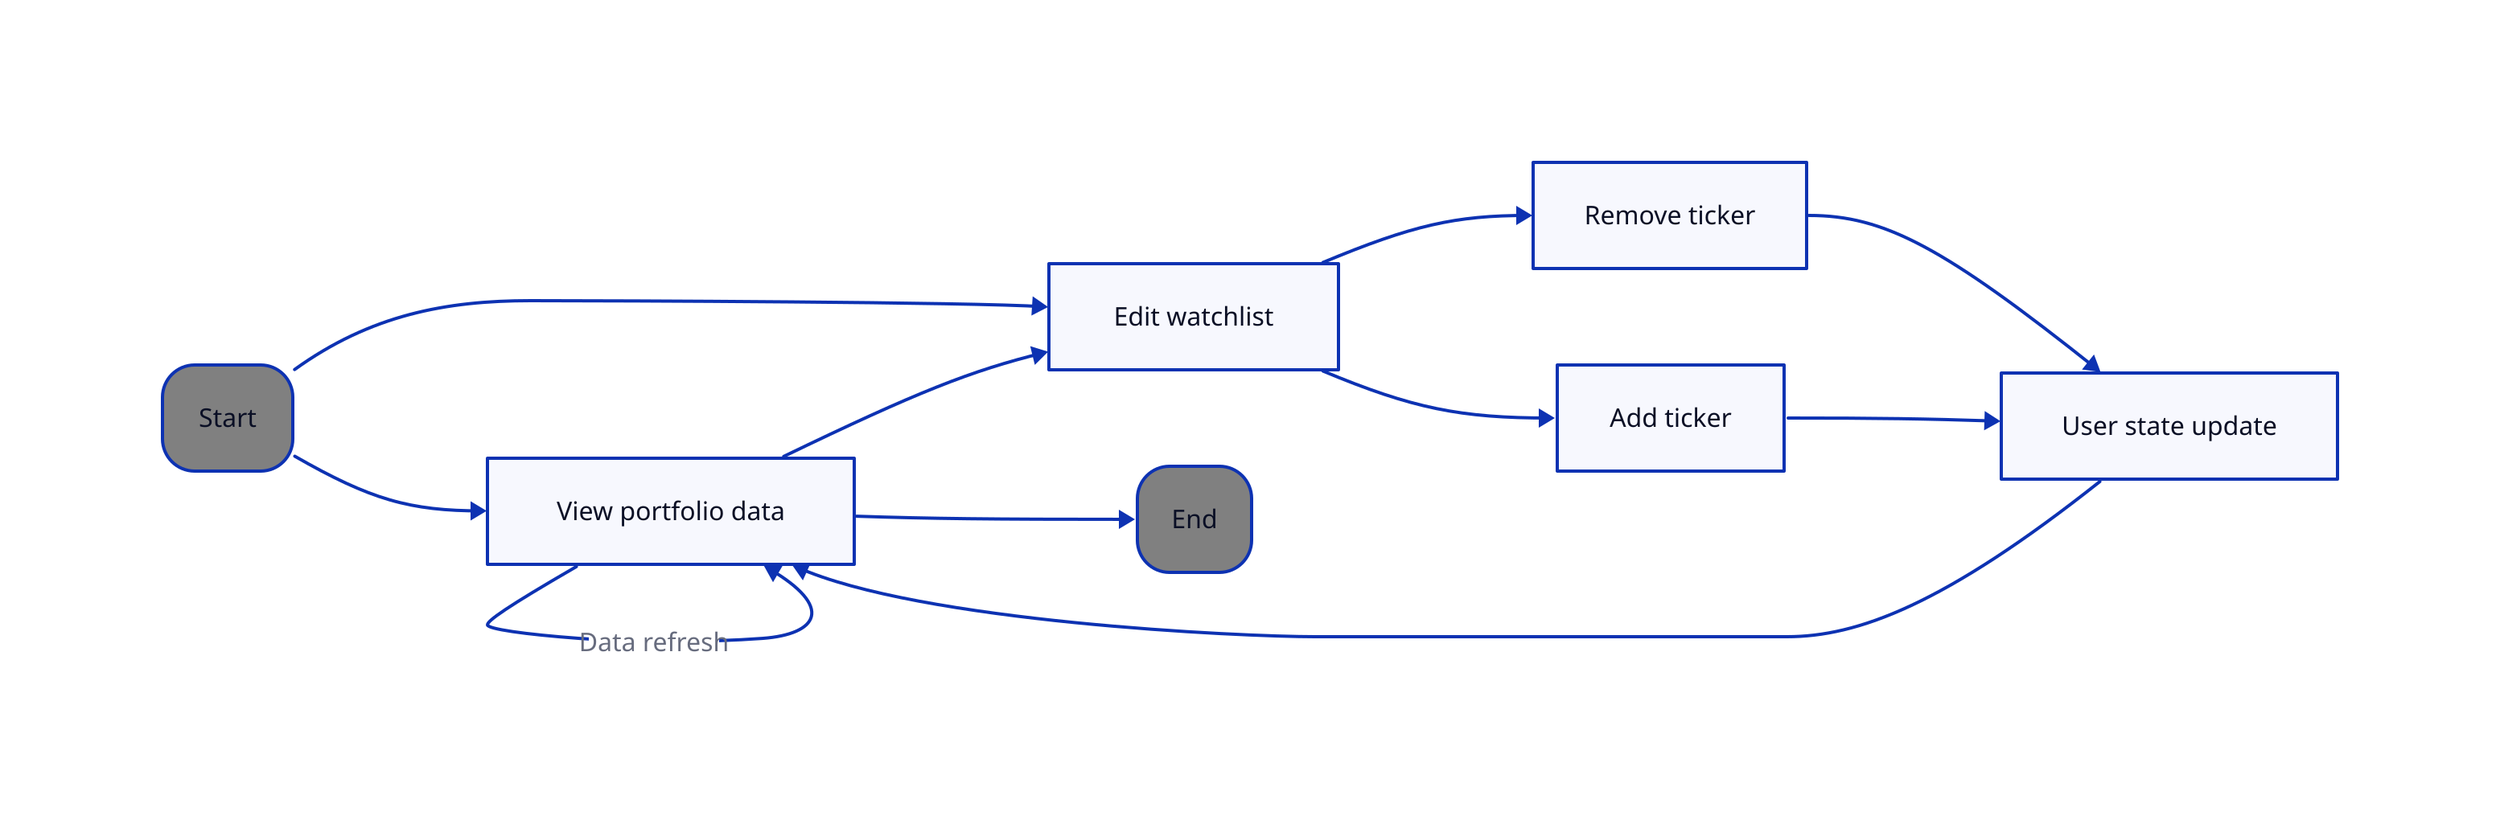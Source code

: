 direction: right

start: Start {
  shape: rectangle
  style: {
    border-radius: 20
    fill: grey
  }
}

n1: |md
  View portfolio data
| {
  shape: rectangle
}

n2: |md
  Edit watchlist
| {
  shape: rectangle
}

n3: |md
  Remove ticker
| {
  shape: rectangle
}

n4: |md
  Add ticker
| {
  shape: rectangle
}

n5: |md
  User state update
| {
  shape: rectangle
}

end: End {
  shape: rectangle
  style: {
    border-radius: 20
    fill: grey
  }
}

start -> n1
start -> n2
n1 -> n2
n2 -> n3
n2 -> n4
n3 -> n5
n4 -> n5
n5 -> n1
n1 -> end
n1 -> n1: Data refresh
